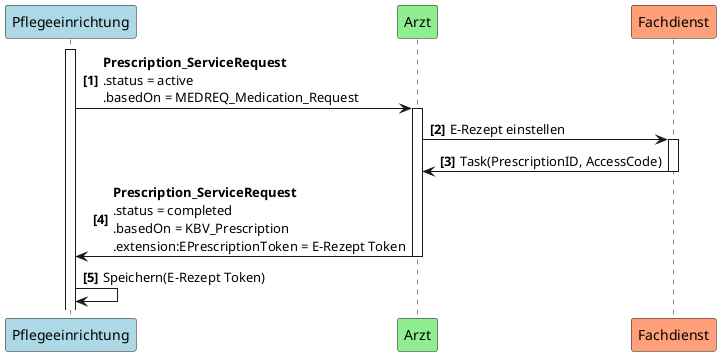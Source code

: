 @startuml
autonumber "<b>[0]"
participant Pflegeeinrichtung as PE #LightBlue
participant Arzt as A #LightGreen
participant Fachdienst as FD #LightSalmon

activate PE
PE -> A++: <b>Prescription_ServiceRequest \n.status = active \n.basedOn = MEDREQ_Medication_Request
A -> FD++: E-Rezept einstellen
FD -> A--: Task(PrescriptionID, AccessCode)
A -> PE--: <b>Prescription_ServiceRequest \n.status = completed \n.basedOn = KBV_Prescription \n.extension:EPrescriptionToken = E-Rezept Token
PE -> PE: Speichern(E-Rezept Token)
@enduml